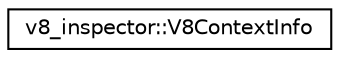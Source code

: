 digraph "Graphical Class Hierarchy"
{
  edge [fontname="Helvetica",fontsize="10",labelfontname="Helvetica",labelfontsize="10"];
  node [fontname="Helvetica",fontsize="10",shape=record];
  rankdir="LR";
  Node1 [label="v8_inspector::V8ContextInfo",height=0.2,width=0.4,color="black", fillcolor="white", style="filled",URL="$classv8__inspector_1_1V8ContextInfo.html"];
}
